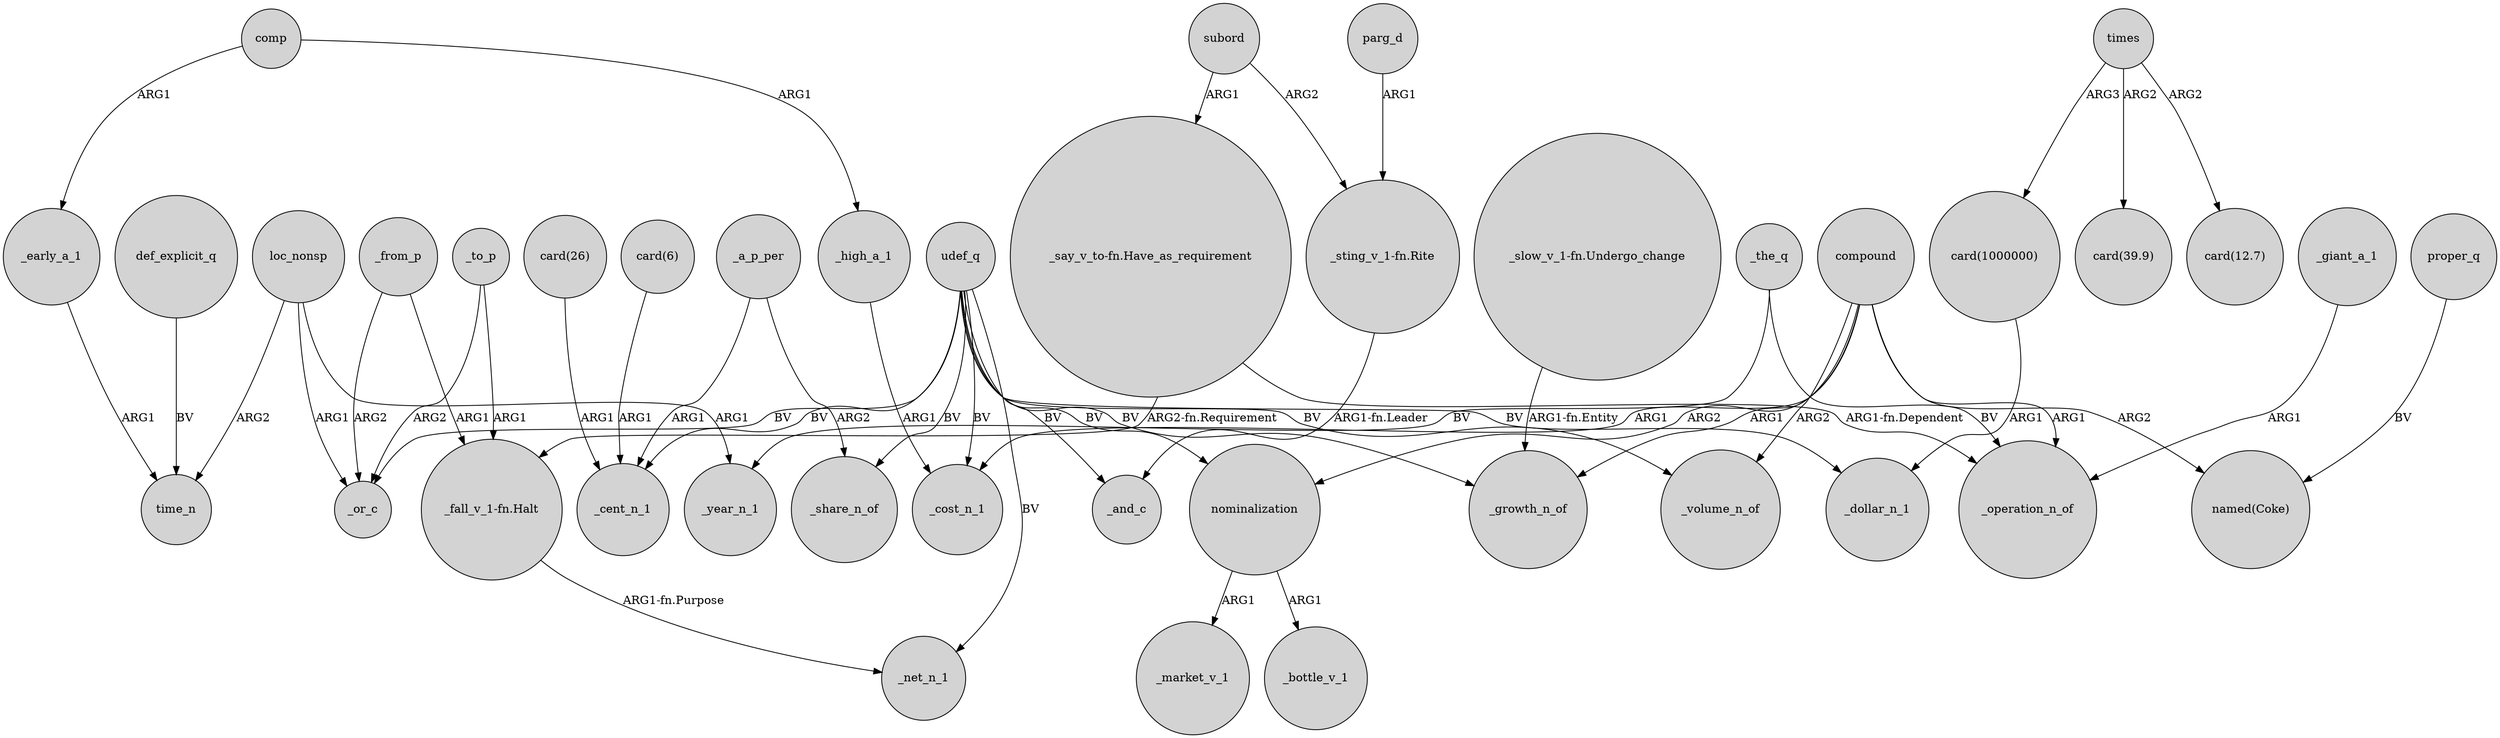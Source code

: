 digraph {
	node [shape=circle style=filled]
	_early_a_1 -> time_n [label=ARG1]
	_to_p -> _or_c [label=ARG2]
	_a_p_per -> _cent_n_1 [label=ARG1]
	nominalization -> _market_v_1 [label=ARG1]
	times -> "card(39.9)" [label=ARG2]
	"_slow_v_1-fn.Undergo_change" -> _growth_n_of [label="ARG1-fn.Entity"]
	"_say_v_to-fn.Have_as_requirement" -> "_fall_v_1-fn.Halt" [label="ARG2-fn.Requirement"]
	loc_nonsp -> _year_n_1 [label=ARG1]
	compound -> _volume_n_of [label=ARG2]
	udef_q -> nominalization [label=BV]
	nominalization -> _bottle_v_1 [label=ARG1]
	times -> "card(1000000)" [label=ARG3]
	comp -> _early_a_1 [label=ARG1]
	compound -> _operation_n_of [label=ARG1]
	udef_q -> _and_c [label=BV]
	_the_q -> _operation_n_of [label=BV]
	"card(26)" -> _cent_n_1 [label=ARG1]
	udef_q -> _volume_n_of [label=BV]
	udef_q -> _cent_n_1 [label=BV]
	"card(6)" -> _cent_n_1 [label=ARG1]
	compound -> nominalization [label=ARG2]
	udef_q -> _or_c [label=BV]
	_giant_a_1 -> _operation_n_of [label=ARG1]
	_high_a_1 -> _cost_n_1 [label=ARG1]
	proper_q -> "named(Coke)" [label=BV]
	parg_d -> "_sting_v_1-fn.Rite" [label=ARG1]
	subord -> "_sting_v_1-fn.Rite" [label=ARG2]
	_a_p_per -> _share_n_of [label=ARG2]
	"_fall_v_1-fn.Halt" -> _net_n_1 [label="ARG1-fn.Purpose"]
	_the_q -> _year_n_1 [label=BV]
	comp -> _high_a_1 [label=ARG1]
	udef_q -> _share_n_of [label=BV]
	compound -> "named(Coke)" [label=ARG2]
	udef_q -> _net_n_1 [label=BV]
	udef_q -> _dollar_n_1 [label=BV]
	_from_p -> "_fall_v_1-fn.Halt" [label=ARG1]
	"card(1000000)" -> _dollar_n_1 [label=ARG1]
	_from_p -> _or_c [label=ARG2]
	loc_nonsp -> _or_c [label=ARG1]
	udef_q -> _growth_n_of [label=BV]
	"_say_v_to-fn.Have_as_requirement" -> _operation_n_of [label="ARG1-fn.Dependent"]
	def_explicit_q -> time_n [label=BV]
	loc_nonsp -> time_n [label=ARG2]
	compound -> _growth_n_of [label=ARG1]
	"_sting_v_1-fn.Rite" -> _and_c [label="ARG1-fn.Leader"]
	compound -> _cost_n_1 [label=ARG1]
	subord -> "_say_v_to-fn.Have_as_requirement" [label=ARG1]
	times -> "card(12.7)" [label=ARG2]
	_to_p -> "_fall_v_1-fn.Halt" [label=ARG1]
	udef_q -> _cost_n_1 [label=BV]
}

